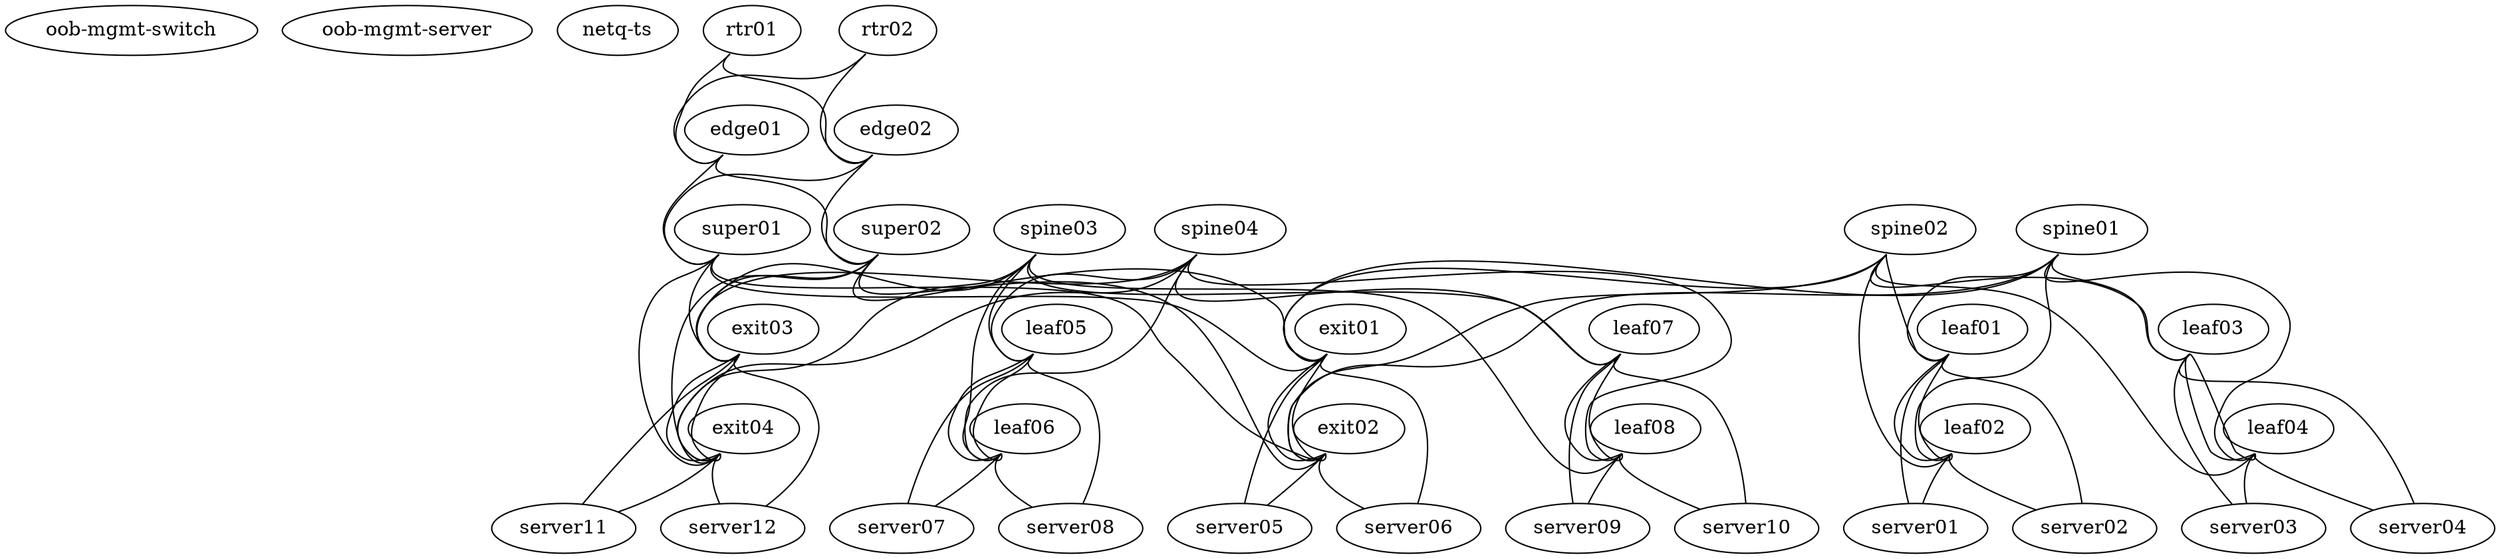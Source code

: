 graph dc {
   "oob-mgmt-switch"  [function="oob-switch" config="./helper_scripts/oob_switch_config.sh" mgmt_ip="192.168.200.2"]
   "oob-mgmt-server"  [function="oob-server" config="./helper_scripts/OOB_Server_Config.sh" mgmt_ip="192.168.200.1"]
   "netq-ts"   [function="host" config="./helper_scripts/extra_server_config.sh" mgmt_ip="192.168.200.250" memory="2048" os="cumulus/ts"]

   "rtr01"  [os="CumulusCommunity/cumulus-vx" version="3.7.12" function="exit" config="./helper_scripts/extra_switch_config.sh"]
   "rtr02"  [os="CumulusCommunity/cumulus-vx" version="3.7.12" function="exit" config="./helper_scripts/extra_switch_config.sh"]
   "edge01"  [os="CumulusCommunity/cumulus-vx" version="3.7.12" function="exit" config="./helper_scripts/extra_switch_config.sh"]
   "edge02"  [os="CumulusCommunity/cumulus-vx" version="3.7.12" function="exit" config="./helper_scripts/extra_switch_config.sh"]
   "super01"  [os="CumulusCommunity/cumulus-vx" version="3.7.12" function="spine" config="./helper_scripts/extra_switch_config.sh"]
   "super02" [os="CumulusCommunity/cumulus-vx" version="3.7.12" function="spine" config="./helper_scripts/extra_switch_config.sh"]
   "spine01" [os="CumulusCommunity/cumulus-vx" version="3.7.12" function="spine" config="./helper_scripts/extra_switch_config.sh"]
   "spine02" [os="CumulusCommunity/cumulus-vx" version="3.7.12" function="spine" config="./helper_scripts/extra_switch_config.sh"]
   "spine03" [os="CumulusCommunity/cumulus-vx" version="3.7.12" function="spine" config="./helper_scripts/extra_switch_config.sh"]
   "spine04" [os="CumulusCommunity/cumulus-vx" version="3.7.12" function="spine" config="./helper_scripts/extra_switch_config.sh"]
   "leaf01" [os="CumulusCommunity/cumulus-vx" version="3.7.12" function="leaf" config="./helper_scripts/extra_switch_config.sh"]
   "leaf02" [os="CumulusCommunity/cumulus-vx" version="3.7.12" function="leaf" config="./helper_scripts/extra_switch_config.sh"]
   "leaf03" [os="CumulusCommunity/cumulus-vx" version="3.7.12" function="leaf" config="./helper_scripts/extra_switch_config.sh"]
   "leaf04" [os="CumulusCommunity/cumulus-vx" version="3.7.12" function="leaf" config="./helper_scripts/extra_switch_config.sh"]
   "leaf05" [os="CumulusCommunity/cumulus-vx" version="3.7.12" function="leaf" config="./helper_scripts/extra_switch_config.sh"]
   "leaf06" [os="CumulusCommunity/cumulus-vx" version="3.7.12" function="leaf" config="./helper_scripts/extra_switch_config.sh"]
   "leaf07" [os="CumulusCommunity/cumulus-vx" version="3.7.12" function="leaf" config="./helper_scripts/extra_switch_config.sh"]
   "leaf08" [os="CumulusCommunity/cumulus-vx" version="3.7.12" function="leaf" config="./helper_scripts/extra_switch_config.sh"]
   "exit01" [os="CumulusCommunity/cumulus-vx" version="3.7.12" function="leaf" config="./helper_scripts/extra_switch_config.sh"]
   "exit02" [os="CumulusCommunity/cumulus-vx" version="3.7.12" function="leaf" config="./helper_scripts/extra_switch_config.sh"]
   "exit03" [os="CumulusCommunity/cumulus-vx" version="3.7.12" function="leaf" config="./helper_scripts/extra_switch_config.sh"]
   "exit04" [os="CumulusCommunity/cumulus-vx" version="3.7.12" function="leaf" config="./helper_scripts/extra_switch_config.sh"]
   
   "server01" [os="CumulusCommunity/cumulus-vx" version="3.7.12" function="host" config="./helper_scripts/extra_server_config.sh"]
   "server02" [os="CumulusCommunity/cumulus-vx" version="3.7.12" function="host" config="./helper_scripts/extra_server_config.sh"]
   "server03" [os="CumulusCommunity/cumulus-vx" version="3.7.12" function="host" config="./helper_scripts/extra_server_config.sh"]
   "server04" [os="CumulusCommunity/cumulus-vx" version="3.7.12" function="host" config="./helper_scripts/extra_server_config.sh"]
   "server05" [os="CumulusCommunity/cumulus-vx" version="3.7.12" function="host" config="./helper_scripts/extra_server_config.sh"]
   "server06" [os="CumulusCommunity/cumulus-vx" version="3.7.12" function="host" config="./helper_scripts/extra_server_config.sh"]
   "server07" [os="CumulusCommunity/cumulus-vx" version="3.7.12" function="host" config="./helper_scripts/extra_server_config.sh"]
   "server08" [os="CumulusCommunity/cumulus-vx" version="3.7.12" function="host" config="./helper_scripts/extra_server_config.sh"]
   "server09" [os="CumulusCommunity/cumulus-vx" version="3.7.12" function="host" config="./helper_scripts/extra_server_config.sh"]
   "server10" [os="CumulusCommunity/cumulus-vx" version="3.7.12" function="host" config="./helper_scripts/extra_server_config.sh"]
   "server11" [os="CumulusCommunity/cumulus-vx" version="3.7.12" function="host" config="./helper_scripts/extra_server_config.sh"]
   "server12" [os="CumulusCommunity/cumulus-vx" version="3.7.12" function="host" config="./helper_scripts/extra_server_config.sh"]

   "rtr01":"swp1" -- "edge01":"swp49"
   "rtr02":"swp1" -- "edge01":"swp50"
   "rtr01":"swp2" -- "edge02":"swp49"
   "rtr02":"swp2" -- "edge02":"swp50"
   
   "edge01":"swp1" -- "super01":"swp49"
   "edge02":"swp1" -- "super01":"swp50"
   "edge01":"swp2" -- "super02":"swp49"
   "edge02":"swp2" -- "super02":"swp50"
   
   "super01":"swp1" -- "exit01":"swp51"
   "super02":"swp1" -- "exit01":"swp52"
   "super01":"swp2" -- "exit02":"swp51"
   "super02":"swp2" -- "exit02":"swp52"
   "super01":"swp3" -- "exit03":"swp51"
   "super02":"swp3" -- "exit03":"swp52"
   "super01":"swp4" -- "exit04":"swp51"
   "super02":"swp4" -- "exit04":"swp52"

   "spine01":"swp1" -- "leaf01":"swp49"
   "spine02":"swp1" -- "leaf01":"swp50"
   "spine01":"swp2" -- "leaf02":"swp49"
   "spine02":"swp2" -- "leaf02":"swp50"
   "spine01":"swp3" -- "leaf03":"swp49"
   "spine02":"swp3" -- "leaf03":"swp50"
   "spine01":"swp4" -- "leaf04":"swp49"
   "spine02":"swp4" -- "leaf04":"swp50"
   "spine01":"swp5" -- "exit01":"swp49"
   "spine02":"swp5" -- "exit01":"swp50"
   "spine01":"swp6" -- "exit02":"swp49"
   "spine02":"swp6" -- "exit02":"swp50"

   "leaf01":"swp1" -- "server01":"eth1"
   "leaf02":"swp1" -- "server01":"eth2"
   "leaf01":"swp2" -- "server02":"eth1"
   "leaf02":"swp2" -- "server02":"eth2"
   "leaf03":"swp1" -- "server03":"eth1"
   "leaf04":"swp1" -- "server03":"eth2"
   "leaf03":"swp2" -- "server04":"eth1"
   "leaf04":"swp2" -- "server04":"eth2"
   "exit01":"swp1" -- "server05":"eth1"
   "exit02":"swp1" -- "server05":"eth2"
   "exit01":"swp2" -- "server06":"eth1"
   "exit02":"swp2" -- "server06":"eth2"

   "leaf01":"swp20" -- "leaf02":"swp20"
   "leaf01":"swp21" -- "leaf02":"swp21"
   "leaf03":"swp20" -- "leaf04":"swp20"
   "leaf03":"swp21" -- "leaf04":"swp21"
   "exit01":"swp20" -- "exit02":"swp20"
   "exit01":"swp21" -- "exit02":"swp21"

   "spine03":"swp1" -- "leaf05":"swp49"
   "spine04":"swp1" -- "leaf05":"swp50"
   "spine03":"swp2" -- "leaf06":"swp49"
   "spine04":"swp2" -- "leaf06":"swp50"
   "spine03":"swp3" -- "leaf07":"swp49"
   "spine04":"swp3" -- "leaf07":"swp50"
   "spine03":"swp4" -- "leaf08":"swp49"
   "spine04":"swp4" -- "leaf08":"swp50"
   "spine03":"swp5" -- "exit03":"swp49"
   "spine04":"swp5" -- "exit03":"swp50"
   "spine03":"swp6" -- "exit04":"swp49"
   "spine04":"swp6" -- "exit04":"swp50"

   "leaf05":"swp1" -- "server07":"eth1"
   "leaf06":"swp1" -- "server07":"eth2"
   "leaf05":"swp2" -- "server08":"eth1"
   "leaf06":"swp2" -- "server08":"eth2"
   "leaf07":"swp1" -- "server09":"eth1"
   "leaf08":"swp1" -- "server09":"eth2"
   "leaf07":"swp2" -- "server10":"eth1"
   "leaf08":"swp2" -- "server10":"eth2"
   "exit03":"swp1" -- "server11":"eth1"
   "exit04":"swp1" -- "server11":"eth2"
   "exit03":"swp2" -- "server12":"eth1"
   "exit04":"swp2" -- "server12":"eth2"

   "leaf05":"swp20" -- "leaf06":"swp20"
   "leaf05":"swp21" -- "leaf06":"swp21"
   "leaf07":"swp20" -- "leaf08":"swp20"
   "leaf07":"swp21" -- "leaf08":"swp21"
   "exit03":"swp20" -- "exit04":"swp20"
   "exit03":"swp21" -- "exit04":"swp21"
}
